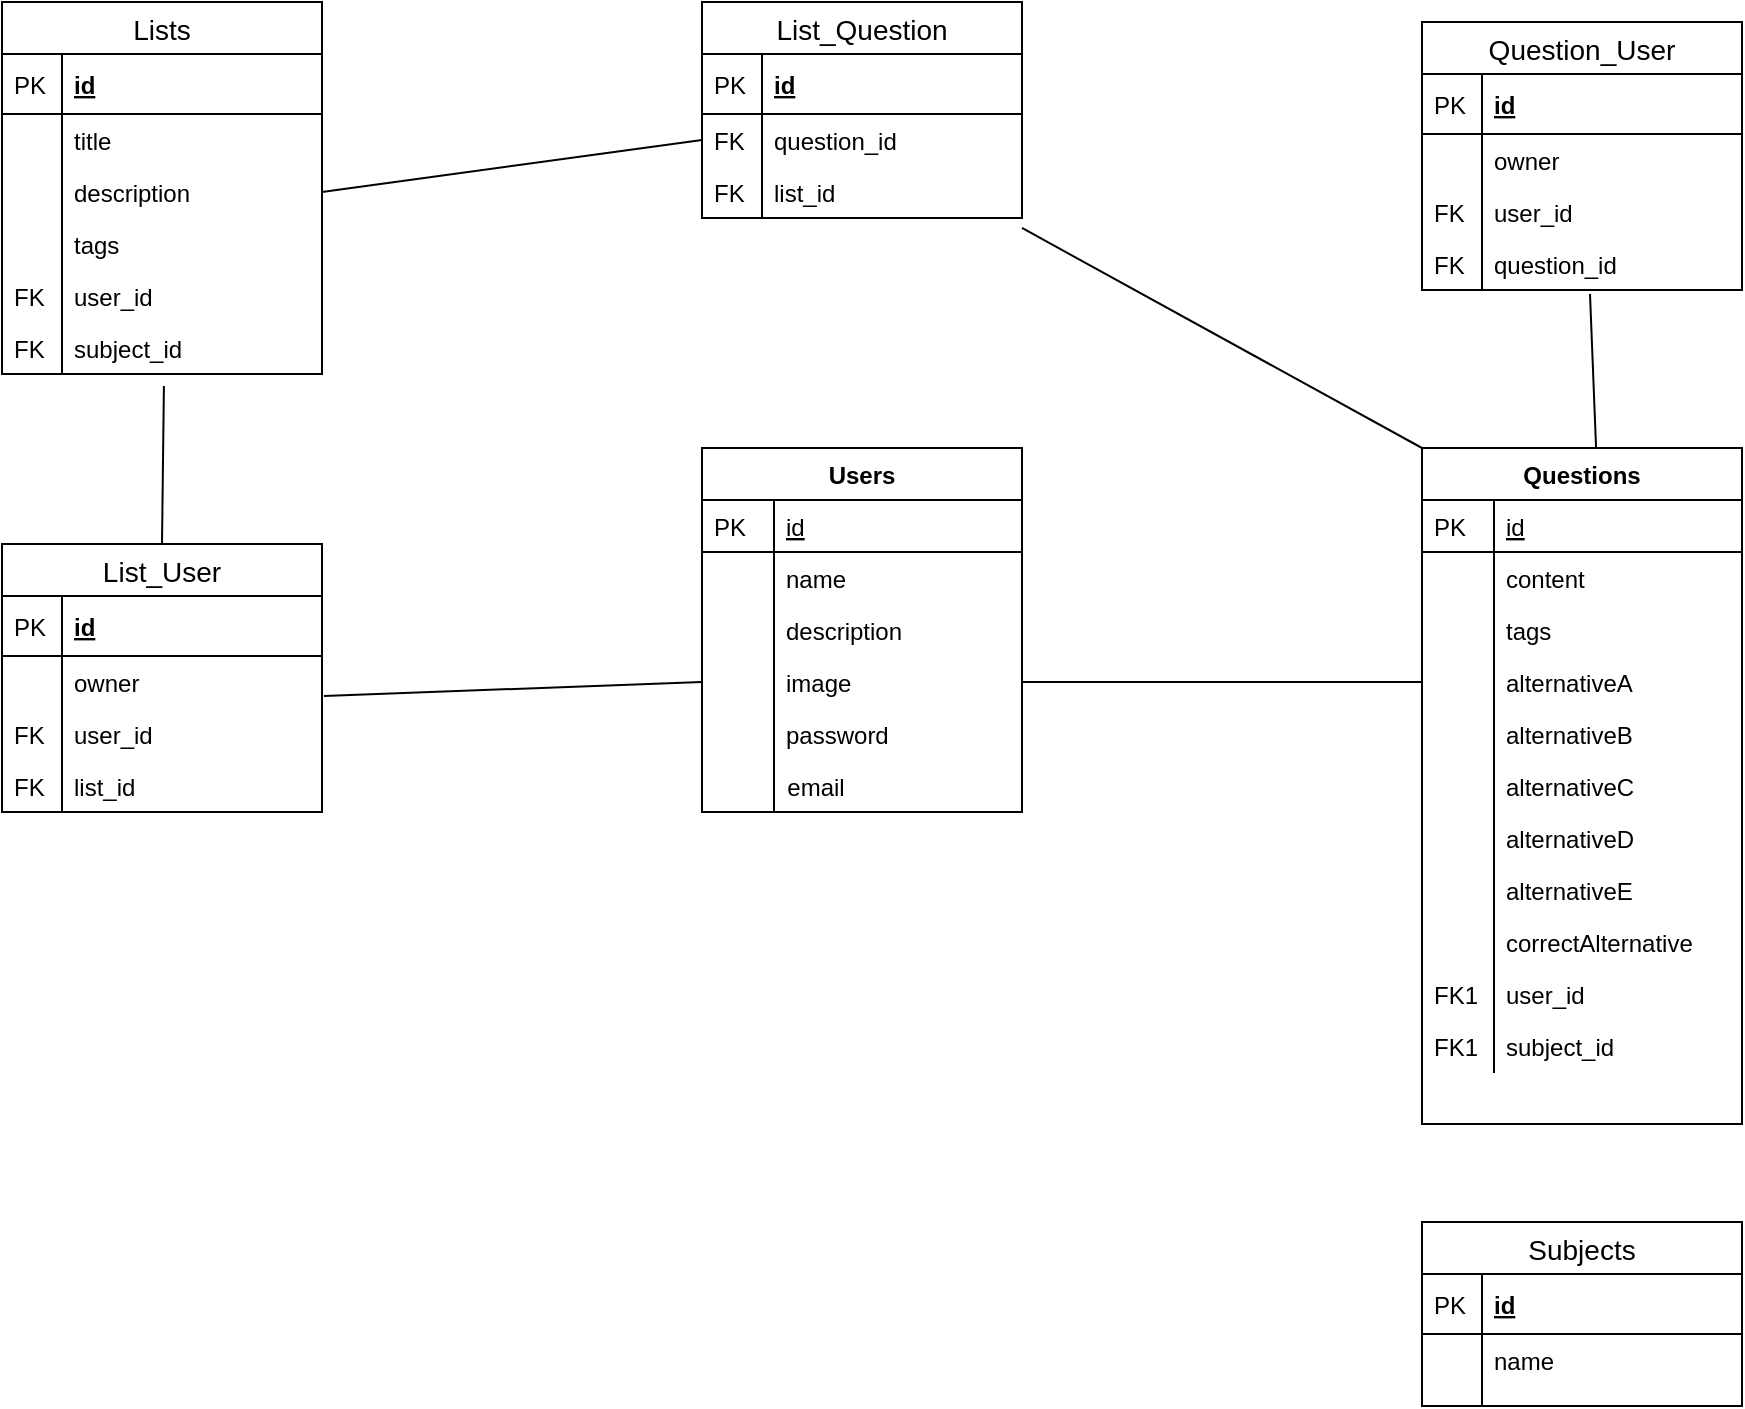<mxfile version="13.1.3" type="device"><diagram id="C5RBs43oDa-KdzZeNtuy" name="Page-1"><mxGraphModel dx="1662" dy="762" grid="1" gridSize="10" guides="1" tooltips="1" connect="1" arrows="1" fold="1" page="1" pageScale="1" pageWidth="1169" pageHeight="827" math="0" shadow="0"><root><mxCell id="WIyWlLk6GJQsqaUBKTNV-0"/><mxCell id="WIyWlLk6GJQsqaUBKTNV-1" parent="WIyWlLk6GJQsqaUBKTNV-0"/><mxCell id="l1kX9zANXot7L7hKDxYi-64" value="" style="endArrow=none;html=1;entryX=0;entryY=0.5;entryDx=0;entryDy=0;exitX=0.5;exitY=0;exitDx=0;exitDy=0;strokeColor=none;" parent="WIyWlLk6GJQsqaUBKTNV-1" source="zkfFHV4jXpPFQw0GAbJ--51" target="l1kX9zANXot7L7hKDxYi-34" edge="1"><mxGeometry width="50" height="50" relative="1" as="geometry"><mxPoint x="360" y="270" as="sourcePoint"/><mxPoint x="410" y="220" as="targetPoint"/><Array as="points"><mxPoint x="370" y="155"/></Array></mxGeometry></mxCell><mxCell id="zkfFHV4jXpPFQw0GAbJ--51" value="Users" style="swimlane;fontStyle=1;childLayout=stackLayout;horizontal=1;startSize=26;horizontalStack=0;resizeParent=1;resizeLast=0;collapsible=1;marginBottom=0;rounded=0;shadow=0;strokeWidth=1;" parent="WIyWlLk6GJQsqaUBKTNV-1" vertex="1"><mxGeometry x="500" y="323" width="160" height="182" as="geometry"><mxRectangle x="160" y="270" width="160" height="26" as="alternateBounds"/></mxGeometry></mxCell><mxCell id="zkfFHV4jXpPFQw0GAbJ--52" value="id" style="shape=partialRectangle;top=0;left=0;right=0;bottom=1;align=left;verticalAlign=top;fillColor=none;spacingLeft=40;spacingRight=4;overflow=hidden;rotatable=0;points=[[0,0.5],[1,0.5]];portConstraint=eastwest;dropTarget=0;rounded=0;shadow=0;strokeWidth=1;fontStyle=4" parent="zkfFHV4jXpPFQw0GAbJ--51" vertex="1"><mxGeometry y="26" width="160" height="26" as="geometry"/></mxCell><mxCell id="zkfFHV4jXpPFQw0GAbJ--53" value="PK" style="shape=partialRectangle;top=0;left=0;bottom=0;fillColor=none;align=left;verticalAlign=top;spacingLeft=4;spacingRight=4;overflow=hidden;rotatable=0;points=[];portConstraint=eastwest;part=1;" parent="zkfFHV4jXpPFQw0GAbJ--52" vertex="1" connectable="0"><mxGeometry width="36" height="26" as="geometry"/></mxCell><mxCell id="zkfFHV4jXpPFQw0GAbJ--54" value="name" style="shape=partialRectangle;top=0;left=0;right=0;bottom=0;align=left;verticalAlign=top;fillColor=none;spacingLeft=40;spacingRight=4;overflow=hidden;rotatable=0;points=[[0,0.5],[1,0.5]];portConstraint=eastwest;dropTarget=0;rounded=0;shadow=0;strokeWidth=1;" parent="zkfFHV4jXpPFQw0GAbJ--51" vertex="1"><mxGeometry y="52" width="160" height="26" as="geometry"/></mxCell><mxCell id="zkfFHV4jXpPFQw0GAbJ--55" value="" style="shape=partialRectangle;top=0;left=0;bottom=0;fillColor=none;align=left;verticalAlign=top;spacingLeft=4;spacingRight=4;overflow=hidden;rotatable=0;points=[];portConstraint=eastwest;part=1;" parent="zkfFHV4jXpPFQw0GAbJ--54" vertex="1" connectable="0"><mxGeometry width="36" height="26" as="geometry"/></mxCell><mxCell id="IZVUcr8gzQXQhe-Fr5r0-2" value="description" style="shape=partialRectangle;top=0;left=0;right=0;bottom=0;align=left;verticalAlign=top;fillColor=none;spacingLeft=40;spacingRight=4;overflow=hidden;rotatable=0;points=[[0,0.5],[1,0.5]];portConstraint=eastwest;dropTarget=0;rounded=0;shadow=0;strokeWidth=1;" vertex="1" parent="zkfFHV4jXpPFQw0GAbJ--51"><mxGeometry y="78" width="160" height="26" as="geometry"/></mxCell><mxCell id="IZVUcr8gzQXQhe-Fr5r0-3" value="" style="shape=partialRectangle;top=0;left=0;bottom=0;fillColor=none;align=left;verticalAlign=top;spacingLeft=4;spacingRight=4;overflow=hidden;rotatable=0;points=[];portConstraint=eastwest;part=1;" vertex="1" connectable="0" parent="IZVUcr8gzQXQhe-Fr5r0-2"><mxGeometry width="36" height="26" as="geometry"/></mxCell><mxCell id="IZVUcr8gzQXQhe-Fr5r0-4" value="image&#10;" style="shape=partialRectangle;top=0;left=0;right=0;bottom=0;align=left;verticalAlign=top;fillColor=none;spacingLeft=40;spacingRight=4;overflow=hidden;rotatable=0;points=[[0,0.5],[1,0.5]];portConstraint=eastwest;dropTarget=0;rounded=0;shadow=0;strokeWidth=1;" vertex="1" parent="zkfFHV4jXpPFQw0GAbJ--51"><mxGeometry y="104" width="160" height="26" as="geometry"/></mxCell><mxCell id="IZVUcr8gzQXQhe-Fr5r0-5" value="" style="shape=partialRectangle;top=0;left=0;bottom=0;fillColor=none;align=left;verticalAlign=top;spacingLeft=4;spacingRight=4;overflow=hidden;rotatable=0;points=[];portConstraint=eastwest;part=1;" vertex="1" connectable="0" parent="IZVUcr8gzQXQhe-Fr5r0-4"><mxGeometry width="36" height="26" as="geometry"/></mxCell><mxCell id="IZVUcr8gzQXQhe-Fr5r0-0" value="password" style="shape=partialRectangle;top=0;left=0;right=0;bottom=0;align=left;verticalAlign=top;fillColor=none;spacingLeft=40;spacingRight=4;overflow=hidden;rotatable=0;points=[[0,0.5],[1,0.5]];portConstraint=eastwest;dropTarget=0;rounded=0;shadow=0;strokeWidth=1;" vertex="1" parent="zkfFHV4jXpPFQw0GAbJ--51"><mxGeometry y="130" width="160" height="26" as="geometry"/></mxCell><mxCell id="IZVUcr8gzQXQhe-Fr5r0-1" value="" style="shape=partialRectangle;top=0;left=0;bottom=0;fillColor=none;align=left;verticalAlign=top;spacingLeft=4;spacingRight=4;overflow=hidden;rotatable=0;points=[];portConstraint=eastwest;part=1;" vertex="1" connectable="0" parent="IZVUcr8gzQXQhe-Fr5r0-0"><mxGeometry width="36" height="26" as="geometry"/></mxCell><mxCell id="l1kX9zANXot7L7hKDxYi-11" value="  email&#10;" style="shape=partialRectangle;top=0;left=0;right=0;bottom=0;align=left;verticalAlign=top;fillColor=none;spacingLeft=34;spacingRight=4;overflow=hidden;rotatable=0;points=[[0,0.5],[1,0.5]];portConstraint=eastwest;dropTarget=0;fontSize=12;" parent="zkfFHV4jXpPFQw0GAbJ--51" vertex="1"><mxGeometry y="156" width="160" height="26" as="geometry"/></mxCell><mxCell id="l1kX9zANXot7L7hKDxYi-12" value="" style="shape=partialRectangle;top=0;left=0;bottom=0;fillColor=none;align=left;verticalAlign=top;spacingLeft=4;spacingRight=4;overflow=hidden;rotatable=0;points=[];portConstraint=eastwest;part=1;fontSize=12;" parent="l1kX9zANXot7L7hKDxYi-11" vertex="1" connectable="0"><mxGeometry width="36" height="26" as="geometry"/></mxCell><mxCell id="zkfFHV4jXpPFQw0GAbJ--56" value="Questions" style="swimlane;fontStyle=1;childLayout=stackLayout;horizontal=1;startSize=26;horizontalStack=0;resizeParent=1;resizeLast=0;collapsible=1;marginBottom=0;rounded=0;shadow=0;strokeWidth=1;" parent="WIyWlLk6GJQsqaUBKTNV-1" vertex="1"><mxGeometry x="860" y="323" width="160" height="338" as="geometry"><mxRectangle x="400" y="270" width="160" height="26" as="alternateBounds"/></mxGeometry></mxCell><mxCell id="zkfFHV4jXpPFQw0GAbJ--57" value="id&#10;" style="shape=partialRectangle;top=0;left=0;right=0;bottom=1;align=left;verticalAlign=top;fillColor=none;spacingLeft=40;spacingRight=4;overflow=hidden;rotatable=0;points=[[0,0.5],[1,0.5]];portConstraint=eastwest;dropTarget=0;rounded=0;shadow=0;strokeWidth=1;fontStyle=4" parent="zkfFHV4jXpPFQw0GAbJ--56" vertex="1"><mxGeometry y="26" width="160" height="26" as="geometry"/></mxCell><mxCell id="zkfFHV4jXpPFQw0GAbJ--58" value="PK" style="shape=partialRectangle;top=0;left=0;bottom=0;fillColor=none;align=left;verticalAlign=top;spacingLeft=4;spacingRight=4;overflow=hidden;rotatable=0;points=[];portConstraint=eastwest;part=1;" parent="zkfFHV4jXpPFQw0GAbJ--57" vertex="1" connectable="0"><mxGeometry width="36" height="26" as="geometry"/></mxCell><mxCell id="l1kX9zANXot7L7hKDxYi-13" value="content&#10;" style="shape=partialRectangle;top=0;left=0;right=0;bottom=0;align=left;verticalAlign=top;fillColor=none;spacingLeft=40;spacingRight=4;overflow=hidden;rotatable=0;points=[[0,0.5],[1,0.5]];portConstraint=eastwest;dropTarget=0;rounded=0;shadow=0;strokeWidth=1;" parent="zkfFHV4jXpPFQw0GAbJ--56" vertex="1"><mxGeometry y="52" width="160" height="26" as="geometry"/></mxCell><mxCell id="l1kX9zANXot7L7hKDxYi-14" value="" style="shape=partialRectangle;top=0;left=0;bottom=0;fillColor=none;align=left;verticalAlign=top;spacingLeft=4;spacingRight=4;overflow=hidden;rotatable=0;points=[];portConstraint=eastwest;part=1;" parent="l1kX9zANXot7L7hKDxYi-13" vertex="1" connectable="0"><mxGeometry width="36" height="26" as="geometry"/></mxCell><mxCell id="l1kX9zANXot7L7hKDxYi-83" value="tags" style="shape=partialRectangle;top=0;left=0;right=0;bottom=0;align=left;verticalAlign=top;fillColor=none;spacingLeft=40;spacingRight=4;overflow=hidden;rotatable=0;points=[[0,0.5],[1,0.5]];portConstraint=eastwest;dropTarget=0;rounded=0;shadow=0;strokeWidth=1;" parent="zkfFHV4jXpPFQw0GAbJ--56" vertex="1"><mxGeometry y="78" width="160" height="26" as="geometry"/></mxCell><mxCell id="l1kX9zANXot7L7hKDxYi-84" value="" style="shape=partialRectangle;top=0;left=0;bottom=0;fillColor=none;align=left;verticalAlign=top;spacingLeft=4;spacingRight=4;overflow=hidden;rotatable=0;points=[];portConstraint=eastwest;part=1;" parent="l1kX9zANXot7L7hKDxYi-83" vertex="1" connectable="0"><mxGeometry width="36" height="26" as="geometry"/></mxCell><mxCell id="l1kX9zANXot7L7hKDxYi-15" value="alternativeA&#10;" style="shape=partialRectangle;top=0;left=0;right=0;bottom=0;align=left;verticalAlign=top;fillColor=none;spacingLeft=40;spacingRight=4;overflow=hidden;rotatable=0;points=[[0,0.5],[1,0.5]];portConstraint=eastwest;dropTarget=0;rounded=0;shadow=0;strokeWidth=1;" parent="zkfFHV4jXpPFQw0GAbJ--56" vertex="1"><mxGeometry y="104" width="160" height="26" as="geometry"/></mxCell><mxCell id="l1kX9zANXot7L7hKDxYi-16" value="" style="shape=partialRectangle;top=0;left=0;bottom=0;fillColor=none;align=left;verticalAlign=top;spacingLeft=4;spacingRight=4;overflow=hidden;rotatable=0;points=[];portConstraint=eastwest;part=1;" parent="l1kX9zANXot7L7hKDxYi-15" vertex="1" connectable="0"><mxGeometry width="36" height="26" as="geometry"/></mxCell><mxCell id="l1kX9zANXot7L7hKDxYi-17" value="alternativeB&#10;&#10;" style="shape=partialRectangle;top=0;left=0;right=0;bottom=0;align=left;verticalAlign=top;fillColor=none;spacingLeft=40;spacingRight=4;overflow=hidden;rotatable=0;points=[[0,0.5],[1,0.5]];portConstraint=eastwest;dropTarget=0;rounded=0;shadow=0;strokeWidth=1;" parent="zkfFHV4jXpPFQw0GAbJ--56" vertex="1"><mxGeometry y="130" width="160" height="26" as="geometry"/></mxCell><mxCell id="l1kX9zANXot7L7hKDxYi-18" value="" style="shape=partialRectangle;top=0;left=0;bottom=0;fillColor=none;align=left;verticalAlign=top;spacingLeft=4;spacingRight=4;overflow=hidden;rotatable=0;points=[];portConstraint=eastwest;part=1;" parent="l1kX9zANXot7L7hKDxYi-17" vertex="1" connectable="0"><mxGeometry width="36" height="26" as="geometry"/></mxCell><mxCell id="l1kX9zANXot7L7hKDxYi-19" value="alternativeC&#10;" style="shape=partialRectangle;top=0;left=0;right=0;bottom=0;align=left;verticalAlign=top;fillColor=none;spacingLeft=40;spacingRight=4;overflow=hidden;rotatable=0;points=[[0,0.5],[1,0.5]];portConstraint=eastwest;dropTarget=0;rounded=0;shadow=0;strokeWidth=1;" parent="zkfFHV4jXpPFQw0GAbJ--56" vertex="1"><mxGeometry y="156" width="160" height="26" as="geometry"/></mxCell><mxCell id="l1kX9zANXot7L7hKDxYi-20" value="" style="shape=partialRectangle;top=0;left=0;bottom=0;fillColor=none;align=left;verticalAlign=top;spacingLeft=4;spacingRight=4;overflow=hidden;rotatable=0;points=[];portConstraint=eastwest;part=1;" parent="l1kX9zANXot7L7hKDxYi-19" vertex="1" connectable="0"><mxGeometry width="36" height="26" as="geometry"/></mxCell><mxCell id="l1kX9zANXot7L7hKDxYi-21" value="alternativeD&#10;&#10;" style="shape=partialRectangle;top=0;left=0;right=0;bottom=0;align=left;verticalAlign=top;fillColor=none;spacingLeft=40;spacingRight=4;overflow=hidden;rotatable=0;points=[[0,0.5],[1,0.5]];portConstraint=eastwest;dropTarget=0;rounded=0;shadow=0;strokeWidth=1;" parent="zkfFHV4jXpPFQw0GAbJ--56" vertex="1"><mxGeometry y="182" width="160" height="26" as="geometry"/></mxCell><mxCell id="l1kX9zANXot7L7hKDxYi-22" value="" style="shape=partialRectangle;top=0;left=0;bottom=0;fillColor=none;align=left;verticalAlign=top;spacingLeft=4;spacingRight=4;overflow=hidden;rotatable=0;points=[];portConstraint=eastwest;part=1;" parent="l1kX9zANXot7L7hKDxYi-21" vertex="1" connectable="0"><mxGeometry width="36" height="26" as="geometry"/></mxCell><mxCell id="l1kX9zANXot7L7hKDxYi-23" value="alternativeE&#10;&#10;" style="shape=partialRectangle;top=0;left=0;right=0;bottom=0;align=left;verticalAlign=top;fillColor=none;spacingLeft=40;spacingRight=4;overflow=hidden;rotatable=0;points=[[0,0.5],[1,0.5]];portConstraint=eastwest;dropTarget=0;rounded=0;shadow=0;strokeWidth=1;" parent="zkfFHV4jXpPFQw0GAbJ--56" vertex="1"><mxGeometry y="208" width="160" height="26" as="geometry"/></mxCell><mxCell id="l1kX9zANXot7L7hKDxYi-24" value="" style="shape=partialRectangle;top=0;left=0;bottom=0;fillColor=none;align=left;verticalAlign=top;spacingLeft=4;spacingRight=4;overflow=hidden;rotatable=0;points=[];portConstraint=eastwest;part=1;" parent="l1kX9zANXot7L7hKDxYi-23" vertex="1" connectable="0"><mxGeometry width="36" height="26" as="geometry"/></mxCell><mxCell id="l1kX9zANXot7L7hKDxYi-25" value="correctAlternative&#10;" style="shape=partialRectangle;top=0;left=0;right=0;bottom=0;align=left;verticalAlign=top;fillColor=none;spacingLeft=40;spacingRight=4;overflow=hidden;rotatable=0;points=[[0,0.5],[1,0.5]];portConstraint=eastwest;dropTarget=0;rounded=0;shadow=0;strokeWidth=1;" parent="zkfFHV4jXpPFQw0GAbJ--56" vertex="1"><mxGeometry y="234" width="160" height="26" as="geometry"/></mxCell><mxCell id="l1kX9zANXot7L7hKDxYi-26" value="" style="shape=partialRectangle;top=0;left=0;bottom=0;fillColor=none;align=left;verticalAlign=top;spacingLeft=4;spacingRight=4;overflow=hidden;rotatable=0;points=[];portConstraint=eastwest;part=1;" parent="l1kX9zANXot7L7hKDxYi-25" vertex="1" connectable="0"><mxGeometry width="36" height="26" as="geometry"/></mxCell><mxCell id="zkfFHV4jXpPFQw0GAbJ--59" value="user_id&#10;" style="shape=partialRectangle;top=0;left=0;right=0;bottom=0;align=left;verticalAlign=top;fillColor=none;spacingLeft=40;spacingRight=4;overflow=hidden;rotatable=0;points=[[0,0.5],[1,0.5]];portConstraint=eastwest;dropTarget=0;rounded=0;shadow=0;strokeWidth=1;" parent="zkfFHV4jXpPFQw0GAbJ--56" vertex="1"><mxGeometry y="260" width="160" height="26" as="geometry"/></mxCell><mxCell id="zkfFHV4jXpPFQw0GAbJ--60" value="FK1" style="shape=partialRectangle;top=0;left=0;bottom=0;fillColor=none;align=left;verticalAlign=top;spacingLeft=4;spacingRight=4;overflow=hidden;rotatable=0;points=[];portConstraint=eastwest;part=1;" parent="zkfFHV4jXpPFQw0GAbJ--59" vertex="1" connectable="0"><mxGeometry width="36" height="26" as="geometry"/></mxCell><mxCell id="l1kX9zANXot7L7hKDxYi-49" value="subject_id&#10;" style="shape=partialRectangle;top=0;left=0;right=0;bottom=0;align=left;verticalAlign=top;fillColor=none;spacingLeft=40;spacingRight=4;overflow=hidden;rotatable=0;points=[[0,0.5],[1,0.5]];portConstraint=eastwest;dropTarget=0;rounded=0;shadow=0;strokeWidth=1;" parent="zkfFHV4jXpPFQw0GAbJ--56" vertex="1"><mxGeometry y="286" width="160" height="26" as="geometry"/></mxCell><mxCell id="l1kX9zANXot7L7hKDxYi-50" value="FK1" style="shape=partialRectangle;top=0;left=0;bottom=0;fillColor=none;align=left;verticalAlign=top;spacingLeft=4;spacingRight=4;overflow=hidden;rotatable=0;points=[];portConstraint=eastwest;part=1;" parent="l1kX9zANXot7L7hKDxYi-49" vertex="1" connectable="0"><mxGeometry width="36" height="26" as="geometry"/></mxCell><mxCell id="l1kX9zANXot7L7hKDxYi-38" value="Subjects" style="swimlane;fontStyle=0;childLayout=stackLayout;horizontal=1;startSize=26;horizontalStack=0;resizeParent=1;resizeParentMax=0;resizeLast=0;collapsible=1;marginBottom=0;align=center;fontSize=14;" parent="WIyWlLk6GJQsqaUBKTNV-1" vertex="1"><mxGeometry x="860" y="710" width="160" height="92" as="geometry"><mxRectangle x="150" y="480" width="90" height="26" as="alternateBounds"/></mxGeometry></mxCell><mxCell id="l1kX9zANXot7L7hKDxYi-39" value="id" style="shape=partialRectangle;top=0;left=0;right=0;bottom=1;align=left;verticalAlign=middle;fillColor=none;spacingLeft=34;spacingRight=4;overflow=hidden;rotatable=0;points=[[0,0.5],[1,0.5]];portConstraint=eastwest;dropTarget=0;fontStyle=5;fontSize=12;" parent="l1kX9zANXot7L7hKDxYi-38" vertex="1"><mxGeometry y="26" width="160" height="30" as="geometry"/></mxCell><mxCell id="l1kX9zANXot7L7hKDxYi-40" value="PK" style="shape=partialRectangle;top=0;left=0;bottom=0;fillColor=none;align=left;verticalAlign=middle;spacingLeft=4;spacingRight=4;overflow=hidden;rotatable=0;points=[];portConstraint=eastwest;part=1;fontSize=12;" parent="l1kX9zANXot7L7hKDxYi-39" vertex="1" connectable="0"><mxGeometry width="30" height="30" as="geometry"/></mxCell><mxCell id="l1kX9zANXot7L7hKDxYi-41" value="name" style="shape=partialRectangle;top=0;left=0;right=0;bottom=0;align=left;verticalAlign=top;fillColor=none;spacingLeft=34;spacingRight=4;overflow=hidden;rotatable=0;points=[[0,0.5],[1,0.5]];portConstraint=eastwest;dropTarget=0;fontSize=12;" parent="l1kX9zANXot7L7hKDxYi-38" vertex="1"><mxGeometry y="56" width="160" height="26" as="geometry"/></mxCell><mxCell id="l1kX9zANXot7L7hKDxYi-42" value="" style="shape=partialRectangle;top=0;left=0;bottom=0;fillColor=none;align=left;verticalAlign=top;spacingLeft=4;spacingRight=4;overflow=hidden;rotatable=0;points=[];portConstraint=eastwest;part=1;fontSize=12;" parent="l1kX9zANXot7L7hKDxYi-41" vertex="1" connectable="0"><mxGeometry width="30" height="26" as="geometry"/></mxCell><mxCell id="l1kX9zANXot7L7hKDxYi-47" value="" style="shape=partialRectangle;top=0;left=0;right=0;bottom=0;align=left;verticalAlign=top;fillColor=none;spacingLeft=34;spacingRight=4;overflow=hidden;rotatable=0;points=[[0,0.5],[1,0.5]];portConstraint=eastwest;dropTarget=0;fontSize=12;" parent="l1kX9zANXot7L7hKDxYi-38" vertex="1"><mxGeometry y="82" width="160" height="10" as="geometry"/></mxCell><mxCell id="l1kX9zANXot7L7hKDxYi-48" value="" style="shape=partialRectangle;top=0;left=0;bottom=0;fillColor=none;align=left;verticalAlign=top;spacingLeft=4;spacingRight=4;overflow=hidden;rotatable=0;points=[];portConstraint=eastwest;part=1;fontSize=12;" parent="l1kX9zANXot7L7hKDxYi-47" vertex="1" connectable="0"><mxGeometry width="30" height="10" as="geometry"/></mxCell><mxCell id="l1kX9zANXot7L7hKDxYi-27" value="Lists" style="swimlane;fontStyle=0;childLayout=stackLayout;horizontal=1;startSize=26;horizontalStack=0;resizeParent=1;resizeParentMax=0;resizeLast=0;collapsible=1;marginBottom=0;align=center;fontSize=14;" parent="WIyWlLk6GJQsqaUBKTNV-1" vertex="1"><mxGeometry x="150" y="100" width="160" height="186" as="geometry"><mxRectangle x="400" y="50" width="60" height="26" as="alternateBounds"/></mxGeometry></mxCell><mxCell id="l1kX9zANXot7L7hKDxYi-28" value="id" style="shape=partialRectangle;top=0;left=0;right=0;bottom=1;align=left;verticalAlign=middle;fillColor=none;spacingLeft=34;spacingRight=4;overflow=hidden;rotatable=0;points=[[0,0.5],[1,0.5]];portConstraint=eastwest;dropTarget=0;fontStyle=5;fontSize=12;" parent="l1kX9zANXot7L7hKDxYi-27" vertex="1"><mxGeometry y="26" width="160" height="30" as="geometry"/></mxCell><mxCell id="l1kX9zANXot7L7hKDxYi-29" value="PK" style="shape=partialRectangle;top=0;left=0;bottom=0;fillColor=none;align=left;verticalAlign=middle;spacingLeft=4;spacingRight=4;overflow=hidden;rotatable=0;points=[];portConstraint=eastwest;part=1;fontSize=12;" parent="l1kX9zANXot7L7hKDxYi-28" vertex="1" connectable="0"><mxGeometry width="30" height="30" as="geometry"/></mxCell><mxCell id="l1kX9zANXot7L7hKDxYi-32" value="title" style="shape=partialRectangle;top=0;left=0;right=0;bottom=0;align=left;verticalAlign=top;fillColor=none;spacingLeft=34;spacingRight=4;overflow=hidden;rotatable=0;points=[[0,0.5],[1,0.5]];portConstraint=eastwest;dropTarget=0;fontSize=12;" parent="l1kX9zANXot7L7hKDxYi-27" vertex="1"><mxGeometry y="56" width="160" height="26" as="geometry"/></mxCell><mxCell id="l1kX9zANXot7L7hKDxYi-33" value="" style="shape=partialRectangle;top=0;left=0;bottom=0;fillColor=none;align=left;verticalAlign=top;spacingLeft=4;spacingRight=4;overflow=hidden;rotatable=0;points=[];portConstraint=eastwest;part=1;fontSize=12;" parent="l1kX9zANXot7L7hKDxYi-32" vertex="1" connectable="0"><mxGeometry width="30" height="26" as="geometry"/></mxCell><mxCell id="l1kX9zANXot7L7hKDxYi-34" value="description" style="shape=partialRectangle;top=0;left=0;right=0;bottom=0;align=left;verticalAlign=top;fillColor=none;spacingLeft=34;spacingRight=4;overflow=hidden;rotatable=0;points=[[0,0.5],[1,0.5]];portConstraint=eastwest;dropTarget=0;fontSize=12;" parent="l1kX9zANXot7L7hKDxYi-27" vertex="1"><mxGeometry y="82" width="160" height="26" as="geometry"/></mxCell><mxCell id="l1kX9zANXot7L7hKDxYi-35" value="" style="shape=partialRectangle;top=0;left=0;bottom=0;fillColor=none;align=left;verticalAlign=top;spacingLeft=4;spacingRight=4;overflow=hidden;rotatable=0;points=[];portConstraint=eastwest;part=1;fontSize=12;" parent="l1kX9zANXot7L7hKDxYi-34" vertex="1" connectable="0"><mxGeometry width="30" height="26" as="geometry"/></mxCell><mxCell id="l1kX9zANXot7L7hKDxYi-81" value="tags" style="shape=partialRectangle;top=0;left=0;right=0;bottom=0;align=left;verticalAlign=top;fillColor=none;spacingLeft=34;spacingRight=4;overflow=hidden;rotatable=0;points=[[0,0.5],[1,0.5]];portConstraint=eastwest;dropTarget=0;fontSize=12;" parent="l1kX9zANXot7L7hKDxYi-27" vertex="1"><mxGeometry y="108" width="160" height="26" as="geometry"/></mxCell><mxCell id="l1kX9zANXot7L7hKDxYi-82" value="" style="shape=partialRectangle;top=0;left=0;bottom=0;fillColor=none;align=left;verticalAlign=top;spacingLeft=4;spacingRight=4;overflow=hidden;rotatable=0;points=[];portConstraint=eastwest;part=1;fontSize=12;" parent="l1kX9zANXot7L7hKDxYi-81" vertex="1" connectable="0"><mxGeometry width="30" height="26" as="geometry"/></mxCell><mxCell id="l1kX9zANXot7L7hKDxYi-51" value="user_id" style="shape=partialRectangle;top=0;left=0;right=0;bottom=0;align=left;verticalAlign=top;fillColor=none;spacingLeft=34;spacingRight=4;overflow=hidden;rotatable=0;points=[[0,0.5],[1,0.5]];portConstraint=eastwest;dropTarget=0;fontSize=12;" parent="l1kX9zANXot7L7hKDxYi-27" vertex="1"><mxGeometry y="134" width="160" height="26" as="geometry"/></mxCell><mxCell id="l1kX9zANXot7L7hKDxYi-52" value="FK" style="shape=partialRectangle;top=0;left=0;bottom=0;fillColor=none;align=left;verticalAlign=top;spacingLeft=4;spacingRight=4;overflow=hidden;rotatable=0;points=[];portConstraint=eastwest;part=1;fontSize=12;" parent="l1kX9zANXot7L7hKDxYi-51" vertex="1" connectable="0"><mxGeometry width="30" height="26" as="geometry"/></mxCell><mxCell id="l1kX9zANXot7L7hKDxYi-53" value="subject_id" style="shape=partialRectangle;top=0;left=0;right=0;bottom=0;align=left;verticalAlign=top;fillColor=none;spacingLeft=34;spacingRight=4;overflow=hidden;rotatable=0;points=[[0,0.5],[1,0.5]];portConstraint=eastwest;dropTarget=0;fontSize=12;" parent="l1kX9zANXot7L7hKDxYi-27" vertex="1"><mxGeometry y="160" width="160" height="26" as="geometry"/></mxCell><mxCell id="l1kX9zANXot7L7hKDxYi-54" value="FK" style="shape=partialRectangle;top=0;left=0;bottom=0;fillColor=none;align=left;verticalAlign=top;spacingLeft=4;spacingRight=4;overflow=hidden;rotatable=0;points=[];portConstraint=eastwest;part=1;fontSize=12;" parent="l1kX9zANXot7L7hKDxYi-53" vertex="1" connectable="0"><mxGeometry width="30" height="26" as="geometry"/></mxCell><mxCell id="IZVUcr8gzQXQhe-Fr5r0-32" value="Question_User" style="swimlane;fontStyle=0;childLayout=stackLayout;horizontal=1;startSize=26;horizontalStack=0;resizeParent=1;resizeParentMax=0;resizeLast=0;collapsible=1;marginBottom=0;align=center;fontSize=14;" vertex="1" parent="WIyWlLk6GJQsqaUBKTNV-1"><mxGeometry x="860" y="110" width="160" height="134" as="geometry"><mxRectangle x="400" y="50" width="60" height="26" as="alternateBounds"/></mxGeometry></mxCell><mxCell id="IZVUcr8gzQXQhe-Fr5r0-33" value="id" style="shape=partialRectangle;top=0;left=0;right=0;bottom=1;align=left;verticalAlign=middle;fillColor=none;spacingLeft=34;spacingRight=4;overflow=hidden;rotatable=0;points=[[0,0.5],[1,0.5]];portConstraint=eastwest;dropTarget=0;fontStyle=5;fontSize=12;" vertex="1" parent="IZVUcr8gzQXQhe-Fr5r0-32"><mxGeometry y="26" width="160" height="30" as="geometry"/></mxCell><mxCell id="IZVUcr8gzQXQhe-Fr5r0-34" value="PK" style="shape=partialRectangle;top=0;left=0;bottom=0;fillColor=none;align=left;verticalAlign=middle;spacingLeft=4;spacingRight=4;overflow=hidden;rotatable=0;points=[];portConstraint=eastwest;part=1;fontSize=12;" vertex="1" connectable="0" parent="IZVUcr8gzQXQhe-Fr5r0-33"><mxGeometry width="30" height="30" as="geometry"/></mxCell><mxCell id="IZVUcr8gzQXQhe-Fr5r0-35" value="owner" style="shape=partialRectangle;top=0;left=0;right=0;bottom=0;align=left;verticalAlign=top;fillColor=none;spacingLeft=34;spacingRight=4;overflow=hidden;rotatable=0;points=[[0,0.5],[1,0.5]];portConstraint=eastwest;dropTarget=0;fontSize=12;" vertex="1" parent="IZVUcr8gzQXQhe-Fr5r0-32"><mxGeometry y="56" width="160" height="26" as="geometry"/></mxCell><mxCell id="IZVUcr8gzQXQhe-Fr5r0-36" value="" style="shape=partialRectangle;top=0;left=0;bottom=0;fillColor=none;align=left;verticalAlign=top;spacingLeft=4;spacingRight=4;overflow=hidden;rotatable=0;points=[];portConstraint=eastwest;part=1;fontSize=12;" vertex="1" connectable="0" parent="IZVUcr8gzQXQhe-Fr5r0-35"><mxGeometry width="30" height="26" as="geometry"/></mxCell><mxCell id="IZVUcr8gzQXQhe-Fr5r0-37" value="user_id" style="shape=partialRectangle;top=0;left=0;right=0;bottom=0;align=left;verticalAlign=top;fillColor=none;spacingLeft=34;spacingRight=4;overflow=hidden;rotatable=0;points=[[0,0.5],[1,0.5]];portConstraint=eastwest;dropTarget=0;fontSize=12;" vertex="1" parent="IZVUcr8gzQXQhe-Fr5r0-32"><mxGeometry y="82" width="160" height="26" as="geometry"/></mxCell><mxCell id="IZVUcr8gzQXQhe-Fr5r0-38" value="FK" style="shape=partialRectangle;top=0;left=0;bottom=0;fillColor=none;align=left;verticalAlign=top;spacingLeft=4;spacingRight=4;overflow=hidden;rotatable=0;points=[];portConstraint=eastwest;part=1;fontSize=12;" vertex="1" connectable="0" parent="IZVUcr8gzQXQhe-Fr5r0-37"><mxGeometry width="30" height="26" as="geometry"/></mxCell><mxCell id="IZVUcr8gzQXQhe-Fr5r0-39" value="question_id" style="shape=partialRectangle;top=0;left=0;right=0;bottom=0;align=left;verticalAlign=top;fillColor=none;spacingLeft=34;spacingRight=4;overflow=hidden;rotatable=0;points=[[0,0.5],[1,0.5]];portConstraint=eastwest;dropTarget=0;fontSize=12;" vertex="1" parent="IZVUcr8gzQXQhe-Fr5r0-32"><mxGeometry y="108" width="160" height="26" as="geometry"/></mxCell><mxCell id="IZVUcr8gzQXQhe-Fr5r0-40" value="FK" style="shape=partialRectangle;top=0;left=0;bottom=0;fillColor=none;align=left;verticalAlign=top;spacingLeft=4;spacingRight=4;overflow=hidden;rotatable=0;points=[];portConstraint=eastwest;part=1;fontSize=12;" vertex="1" connectable="0" parent="IZVUcr8gzQXQhe-Fr5r0-39"><mxGeometry width="30" height="26" as="geometry"/></mxCell><mxCell id="l1kX9zANXot7L7hKDxYi-68" value="List_Question" style="swimlane;fontStyle=0;childLayout=stackLayout;horizontal=1;startSize=26;horizontalStack=0;resizeParent=1;resizeParentMax=0;resizeLast=0;collapsible=1;marginBottom=0;align=center;fontSize=14;" parent="WIyWlLk6GJQsqaUBKTNV-1" vertex="1"><mxGeometry x="500" y="100" width="160" height="108" as="geometry"><mxRectangle x="110" y="280" width="60" height="26" as="alternateBounds"/></mxGeometry></mxCell><mxCell id="l1kX9zANXot7L7hKDxYi-69" value="id" style="shape=partialRectangle;top=0;left=0;right=0;bottom=1;align=left;verticalAlign=middle;fillColor=none;spacingLeft=34;spacingRight=4;overflow=hidden;rotatable=0;points=[[0,0.5],[1,0.5]];portConstraint=eastwest;dropTarget=0;fontStyle=5;fontSize=12;" parent="l1kX9zANXot7L7hKDxYi-68" vertex="1"><mxGeometry y="26" width="160" height="30" as="geometry"/></mxCell><mxCell id="l1kX9zANXot7L7hKDxYi-70" value="PK" style="shape=partialRectangle;top=0;left=0;bottom=0;fillColor=none;align=left;verticalAlign=middle;spacingLeft=4;spacingRight=4;overflow=hidden;rotatable=0;points=[];portConstraint=eastwest;part=1;fontSize=12;" parent="l1kX9zANXot7L7hKDxYi-69" vertex="1" connectable="0"><mxGeometry width="30" height="30" as="geometry"/></mxCell><mxCell id="l1kX9zANXot7L7hKDxYi-75" value="question_id" style="shape=partialRectangle;top=0;left=0;right=0;bottom=0;align=left;verticalAlign=top;fillColor=none;spacingLeft=34;spacingRight=4;overflow=hidden;rotatable=0;points=[[0,0.5],[1,0.5]];portConstraint=eastwest;dropTarget=0;fontSize=12;" parent="l1kX9zANXot7L7hKDxYi-68" vertex="1"><mxGeometry y="56" width="160" height="26" as="geometry"/></mxCell><mxCell id="l1kX9zANXot7L7hKDxYi-76" value="FK" style="shape=partialRectangle;top=0;left=0;bottom=0;fillColor=none;align=left;verticalAlign=top;spacingLeft=4;spacingRight=4;overflow=hidden;rotatable=0;points=[];portConstraint=eastwest;part=1;fontSize=12;" parent="l1kX9zANXot7L7hKDxYi-75" vertex="1" connectable="0"><mxGeometry width="30" height="26" as="geometry"/></mxCell><mxCell id="l1kX9zANXot7L7hKDxYi-77" value="list_id" style="shape=partialRectangle;top=0;left=0;right=0;bottom=0;align=left;verticalAlign=top;fillColor=none;spacingLeft=34;spacingRight=4;overflow=hidden;rotatable=0;points=[[0,0.5],[1,0.5]];portConstraint=eastwest;dropTarget=0;fontSize=12;" parent="l1kX9zANXot7L7hKDxYi-68" vertex="1"><mxGeometry y="82" width="160" height="26" as="geometry"/></mxCell><mxCell id="l1kX9zANXot7L7hKDxYi-78" value="FK" style="shape=partialRectangle;top=0;left=0;bottom=0;fillColor=none;align=left;verticalAlign=top;spacingLeft=4;spacingRight=4;overflow=hidden;rotatable=0;points=[];portConstraint=eastwest;part=1;fontSize=12;" parent="l1kX9zANXot7L7hKDxYi-77" vertex="1" connectable="0"><mxGeometry width="30" height="26" as="geometry"/></mxCell><mxCell id="IZVUcr8gzQXQhe-Fr5r0-19" value="List_User" style="swimlane;fontStyle=0;childLayout=stackLayout;horizontal=1;startSize=26;horizontalStack=0;resizeParent=1;resizeParentMax=0;resizeLast=0;collapsible=1;marginBottom=0;align=center;fontSize=14;" vertex="1" parent="WIyWlLk6GJQsqaUBKTNV-1"><mxGeometry x="150" y="371" width="160" height="134" as="geometry"><mxRectangle x="400" y="50" width="60" height="26" as="alternateBounds"/></mxGeometry></mxCell><mxCell id="IZVUcr8gzQXQhe-Fr5r0-20" value="id" style="shape=partialRectangle;top=0;left=0;right=0;bottom=1;align=left;verticalAlign=middle;fillColor=none;spacingLeft=34;spacingRight=4;overflow=hidden;rotatable=0;points=[[0,0.5],[1,0.5]];portConstraint=eastwest;dropTarget=0;fontStyle=5;fontSize=12;" vertex="1" parent="IZVUcr8gzQXQhe-Fr5r0-19"><mxGeometry y="26" width="160" height="30" as="geometry"/></mxCell><mxCell id="IZVUcr8gzQXQhe-Fr5r0-21" value="PK" style="shape=partialRectangle;top=0;left=0;bottom=0;fillColor=none;align=left;verticalAlign=middle;spacingLeft=4;spacingRight=4;overflow=hidden;rotatable=0;points=[];portConstraint=eastwest;part=1;fontSize=12;" vertex="1" connectable="0" parent="IZVUcr8gzQXQhe-Fr5r0-20"><mxGeometry width="30" height="30" as="geometry"/></mxCell><mxCell id="IZVUcr8gzQXQhe-Fr5r0-22" value="owner" style="shape=partialRectangle;top=0;left=0;right=0;bottom=0;align=left;verticalAlign=top;fillColor=none;spacingLeft=34;spacingRight=4;overflow=hidden;rotatable=0;points=[[0,0.5],[1,0.5]];portConstraint=eastwest;dropTarget=0;fontSize=12;" vertex="1" parent="IZVUcr8gzQXQhe-Fr5r0-19"><mxGeometry y="56" width="160" height="26" as="geometry"/></mxCell><mxCell id="IZVUcr8gzQXQhe-Fr5r0-23" value="" style="shape=partialRectangle;top=0;left=0;bottom=0;fillColor=none;align=left;verticalAlign=top;spacingLeft=4;spacingRight=4;overflow=hidden;rotatable=0;points=[];portConstraint=eastwest;part=1;fontSize=12;" vertex="1" connectable="0" parent="IZVUcr8gzQXQhe-Fr5r0-22"><mxGeometry width="30" height="26" as="geometry"/></mxCell><mxCell id="IZVUcr8gzQXQhe-Fr5r0-28" value="user_id" style="shape=partialRectangle;top=0;left=0;right=0;bottom=0;align=left;verticalAlign=top;fillColor=none;spacingLeft=34;spacingRight=4;overflow=hidden;rotatable=0;points=[[0,0.5],[1,0.5]];portConstraint=eastwest;dropTarget=0;fontSize=12;" vertex="1" parent="IZVUcr8gzQXQhe-Fr5r0-19"><mxGeometry y="82" width="160" height="26" as="geometry"/></mxCell><mxCell id="IZVUcr8gzQXQhe-Fr5r0-29" value="FK" style="shape=partialRectangle;top=0;left=0;bottom=0;fillColor=none;align=left;verticalAlign=top;spacingLeft=4;spacingRight=4;overflow=hidden;rotatable=0;points=[];portConstraint=eastwest;part=1;fontSize=12;" vertex="1" connectable="0" parent="IZVUcr8gzQXQhe-Fr5r0-28"><mxGeometry width="30" height="26" as="geometry"/></mxCell><mxCell id="IZVUcr8gzQXQhe-Fr5r0-30" value="list_id" style="shape=partialRectangle;top=0;left=0;right=0;bottom=0;align=left;verticalAlign=top;fillColor=none;spacingLeft=34;spacingRight=4;overflow=hidden;rotatable=0;points=[[0,0.5],[1,0.5]];portConstraint=eastwest;dropTarget=0;fontSize=12;" vertex="1" parent="IZVUcr8gzQXQhe-Fr5r0-19"><mxGeometry y="108" width="160" height="26" as="geometry"/></mxCell><mxCell id="IZVUcr8gzQXQhe-Fr5r0-31" value="FK" style="shape=partialRectangle;top=0;left=0;bottom=0;fillColor=none;align=left;verticalAlign=top;spacingLeft=4;spacingRight=4;overflow=hidden;rotatable=0;points=[];portConstraint=eastwest;part=1;fontSize=12;" vertex="1" connectable="0" parent="IZVUcr8gzQXQhe-Fr5r0-30"><mxGeometry width="30" height="26" as="geometry"/></mxCell><mxCell id="IZVUcr8gzQXQhe-Fr5r0-41" value="" style="endArrow=none;html=1;entryX=1;entryY=1.192;entryDx=0;entryDy=0;entryPerimeter=0;exitX=0;exitY=0;exitDx=0;exitDy=0;" edge="1" parent="WIyWlLk6GJQsqaUBKTNV-1" source="zkfFHV4jXpPFQw0GAbJ--56" target="l1kX9zANXot7L7hKDxYi-77"><mxGeometry width="50" height="50" relative="1" as="geometry"><mxPoint x="590" y="320" as="sourcePoint"/><mxPoint x="640" y="270" as="targetPoint"/></mxGeometry></mxCell><mxCell id="IZVUcr8gzQXQhe-Fr5r0-42" value="" style="endArrow=none;html=1;entryX=0.5;entryY=0;entryDx=0;entryDy=0;exitX=0.506;exitY=1.231;exitDx=0;exitDy=0;exitPerimeter=0;" edge="1" parent="WIyWlLk6GJQsqaUBKTNV-1" source="l1kX9zANXot7L7hKDxYi-53" target="IZVUcr8gzQXQhe-Fr5r0-19"><mxGeometry width="50" height="50" relative="1" as="geometry"><mxPoint x="360" y="350" as="sourcePoint"/><mxPoint x="420" y="300" as="targetPoint"/></mxGeometry></mxCell><mxCell id="IZVUcr8gzQXQhe-Fr5r0-43" value="" style="endArrow=none;html=1;exitX=1.006;exitY=0.769;exitDx=0;exitDy=0;exitPerimeter=0;entryX=0;entryY=0.5;entryDx=0;entryDy=0;" edge="1" parent="WIyWlLk6GJQsqaUBKTNV-1" source="IZVUcr8gzQXQhe-Fr5r0-22" target="IZVUcr8gzQXQhe-Fr5r0-4"><mxGeometry width="50" height="50" relative="1" as="geometry"><mxPoint x="350" y="439" as="sourcePoint"/><mxPoint x="400" y="389" as="targetPoint"/></mxGeometry></mxCell><mxCell id="IZVUcr8gzQXQhe-Fr5r0-44" value="" style="endArrow=none;html=1;exitX=1;exitY=0.5;exitDx=0;exitDy=0;entryX=0;entryY=0.5;entryDx=0;entryDy=0;" edge="1" parent="WIyWlLk6GJQsqaUBKTNV-1" source="l1kX9zANXot7L7hKDxYi-34" target="l1kX9zANXot7L7hKDxYi-75"><mxGeometry width="50" height="50" relative="1" as="geometry"><mxPoint x="400" y="210" as="sourcePoint"/><mxPoint x="450" y="160" as="targetPoint"/></mxGeometry></mxCell><mxCell id="IZVUcr8gzQXQhe-Fr5r0-45" value="" style="endArrow=none;html=1;exitX=0.525;exitY=1.077;exitDx=0;exitDy=0;exitPerimeter=0;entryX=0.544;entryY=0;entryDx=0;entryDy=0;entryPerimeter=0;" edge="1" parent="WIyWlLk6GJQsqaUBKTNV-1" source="IZVUcr8gzQXQhe-Fr5r0-39" target="zkfFHV4jXpPFQw0GAbJ--56"><mxGeometry width="50" height="50" relative="1" as="geometry"><mxPoint x="1060" y="310" as="sourcePoint"/><mxPoint x="1110" y="260" as="targetPoint"/></mxGeometry></mxCell><mxCell id="IZVUcr8gzQXQhe-Fr5r0-46" value="" style="endArrow=none;html=1;entryX=0;entryY=0.5;entryDx=0;entryDy=0;exitX=1;exitY=0.5;exitDx=0;exitDy=0;" edge="1" parent="WIyWlLk6GJQsqaUBKTNV-1" source="IZVUcr8gzQXQhe-Fr5r0-4" target="l1kX9zANXot7L7hKDxYi-15"><mxGeometry width="50" height="50" relative="1" as="geometry"><mxPoint x="800" y="530" as="sourcePoint"/><mxPoint x="850" y="480" as="targetPoint"/></mxGeometry></mxCell></root></mxGraphModel></diagram></mxfile>
